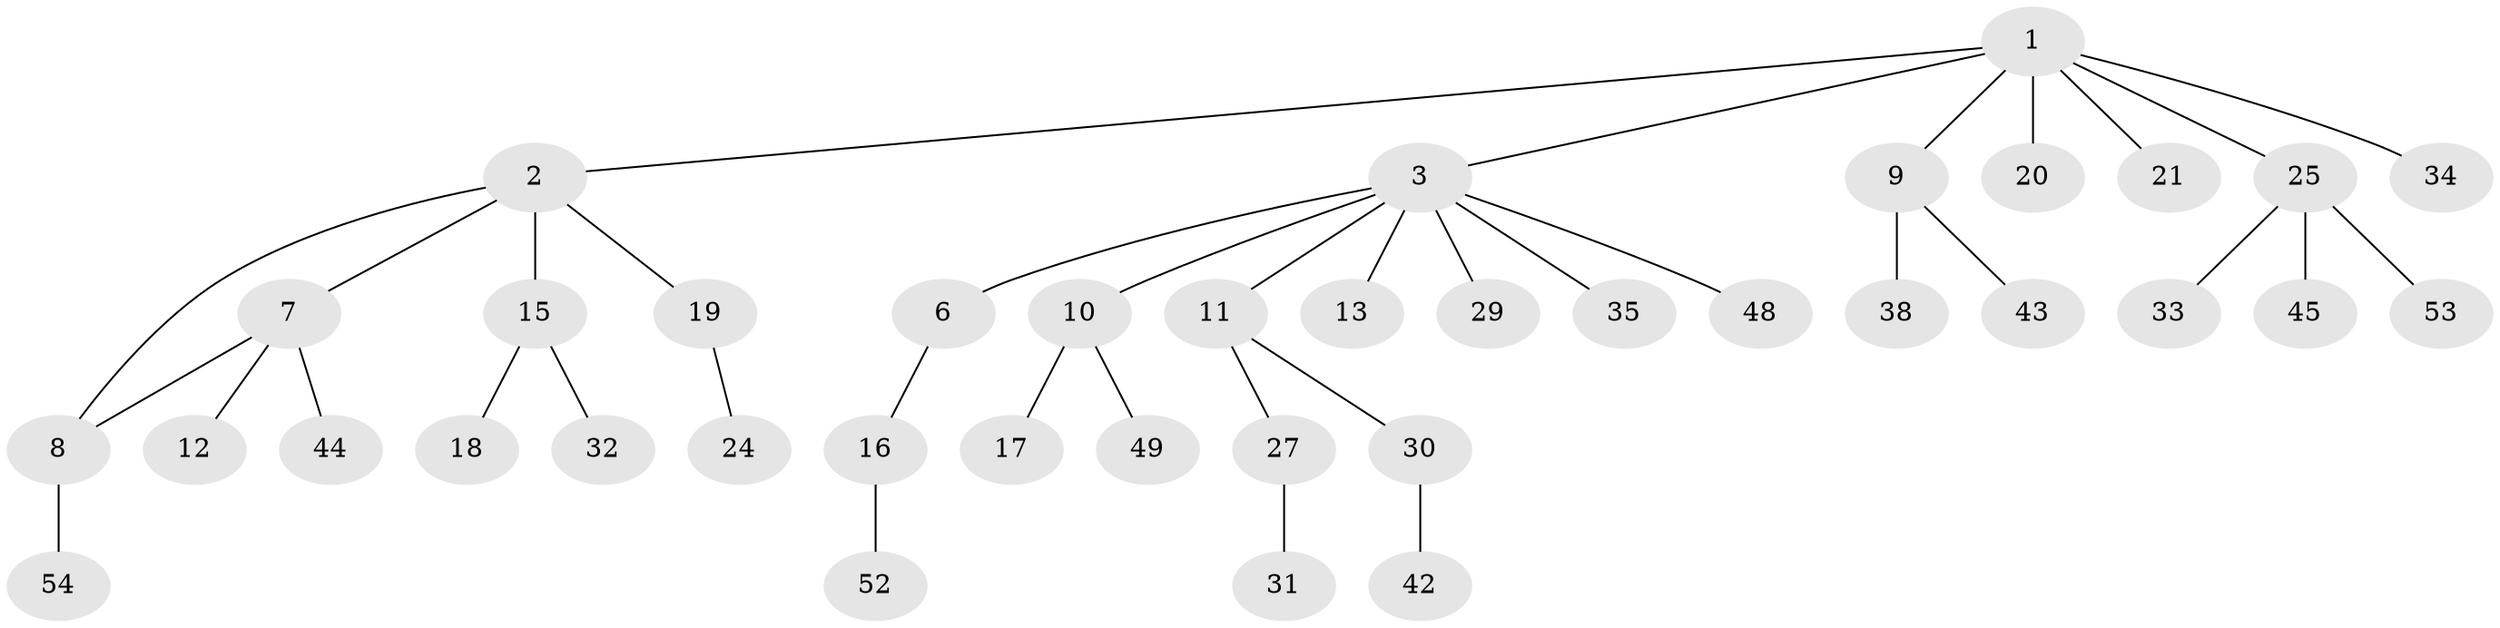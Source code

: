 // original degree distribution, {5: 0.03636363636363636, 6: 0.01818181818181818, 7: 0.01818181818181818, 3: 0.2, 4: 0.05454545454545454, 2: 0.16363636363636364, 1: 0.509090909090909}
// Generated by graph-tools (version 1.1) at 2025/10/02/27/25 16:10:53]
// undirected, 38 vertices, 38 edges
graph export_dot {
graph [start="1"]
  node [color=gray90,style=filled];
  1 [super="+5"];
  2 [super="+37"];
  3 [super="+4"];
  6 [super="+47"];
  7 [super="+40"];
  8 [super="+55"];
  9 [super="+23"];
  10 [super="+46"];
  11 [super="+14"];
  12;
  13 [super="+26"];
  15 [super="+39"];
  16 [super="+41"];
  17;
  18;
  19 [super="+22"];
  20;
  21;
  24;
  25 [super="+28"];
  27 [super="+36"];
  29;
  30 [super="+50"];
  31 [super="+51"];
  32;
  33;
  34;
  35;
  38;
  42;
  43;
  44;
  45;
  48;
  49;
  52;
  53;
  54;
  1 -- 2;
  1 -- 3;
  1 -- 9;
  1 -- 25;
  1 -- 34;
  1 -- 20;
  1 -- 21;
  2 -- 7;
  2 -- 8;
  2 -- 15 [weight=3];
  2 -- 19;
  3 -- 6;
  3 -- 13;
  3 -- 29;
  3 -- 35;
  3 -- 48;
  3 -- 11;
  3 -- 10;
  6 -- 16;
  7 -- 12;
  7 -- 8;
  7 -- 44;
  8 -- 54;
  9 -- 43;
  9 -- 38;
  10 -- 17;
  10 -- 49;
  11 -- 27;
  11 -- 30;
  15 -- 18;
  15 -- 32;
  16 -- 52;
  19 -- 24;
  25 -- 45;
  25 -- 53;
  25 -- 33;
  27 -- 31;
  30 -- 42;
}
